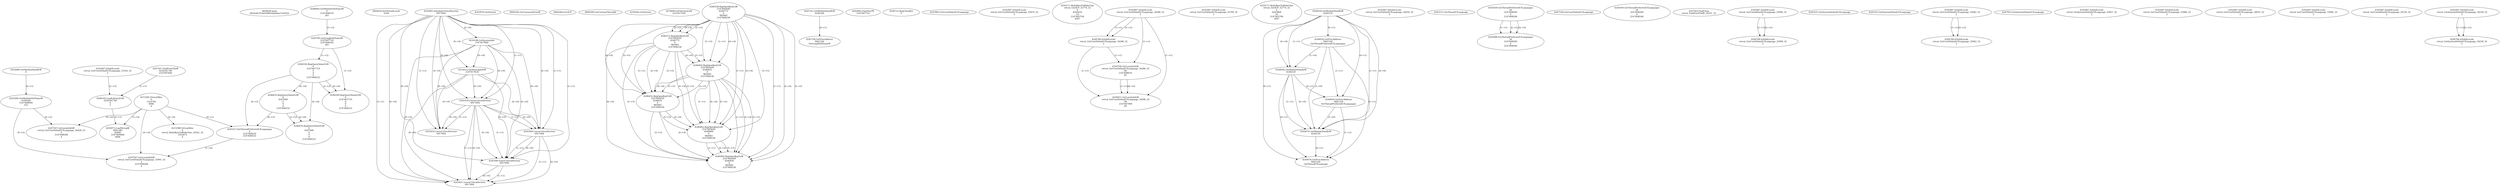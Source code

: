 // Global SCDG with merge call
digraph {
	0 [label="6850628.main
0024a8a7fcdd32f0fedebe0ee7ce9226"]
	1 [label="4254480.GetModuleHandleW
0"]
	2 [label="6844434.SetThreadLocale
1024"]
	3 [label="4243965.InitializeCriticalSection
6917004"]
	4 [label="4243979.GetVersion
"]
	5 [label="4250188.GetSystemInfo
2147417660"]
	3 -> 5 [label="(0-->0)"]
	6 [label="6844540.GetCommandLineW
"]
	7 [label="4214413.GetStartupInfoW
2147417624"]
	3 -> 7 [label="(0-->0)"]
	5 -> 7 [label="(0-->0)"]
	8 [label="6844560.GetACP
"]
	9 [label="6844580.GetCurrentThreadId
"]
	10 [label="4250204.GetVersion
"]
	11 [label="4276690.GetVersionExW
2147417420"]
	12 [label="4243306.GetModuleFileNameW
4194304
2147408904
522"]
	1 -> 12 [label="(0-->1)"]
	13 [label="4248064.GetModuleFileNameW
0
2147408370
261"]
	14 [label="4215383.VirtualAlloc
0
1310704
4096
4"]
	15 [label="4246338.RegOpenKeyExW
2147483649
4246772
0
983065
2147408236"]
	16 [label="4246372.RegOpenKeyExW
2147483650
4246772
0
983065
2147408236"]
	15 -> 16 [label="(2-->2)"]
	15 -> 16 [label="(4-->4)"]
	15 -> 16 [label="(5-->5)"]
	17 [label="4245741.GetModuleHandleW
4246160"]
	18 [label="4245758.GetProcAddress
9441320
GetLongPathNameW"]
	17 -> 18 [label="(0-->1)"]
	19 [label="4245785.GetLongPathNameW
2147407710
2147406542
261"]
	13 -> 19 [label="(3-->3)"]
	20 [label="4245683.CharNextW
2147407716"]
	21 [label="4246556.RegQueryValueExW
0
2147407710
0
0
0
2147408232"]
	19 -> 21 [label="(1-->2)"]
	22 [label="4246599.RegQueryValueExW
0
2147407710
0
0
0
2147408232"]
	19 -> 22 [label="(1-->2)"]
	21 -> 22 [label="(2-->2)"]
	21 -> 22 [label="(6-->6)"]
	23 [label="4246722.RegCloseKey
0"]
	24 [label="4247883.GetUserDefaultUILanguage
"]
	25 [label="4245418.EnterCriticalSection
6917004"]
	3 -> 25 [label="(1-->1)"]
	3 -> 25 [label="(0-->0)"]
	5 -> 25 [label="(0-->0)"]
	7 -> 25 [label="(0-->0)"]
	26 [label="4245469.LeaveCriticalSection
6917004"]
	3 -> 26 [label="(1-->1)"]
	25 -> 26 [label="(1-->1)"]
	3 -> 26 [label="(0-->0)"]
	5 -> 26 [label="(0-->0)"]
	7 -> 26 [label="(0-->0)"]
	25 -> 26 [label="(0-->0)"]
	27 [label="4245487.IsValidLocale
retval_GetUserDefaultUILanguage_33970_32
2"]
	28 [label="4250171.MultiByteToWideChar
retval_GetACP_32774_32
0
4243616
14
2147403704
2047"]
	29 [label="4246402.RegOpenKeyExW
2147483649
4246832
0
983065
2147408236"]
	15 -> 29 [label="(1-->1)"]
	15 -> 29 [label="(4-->4)"]
	16 -> 29 [label="(4-->4)"]
	15 -> 29 [label="(5-->5)"]
	16 -> 29 [label="(5-->5)"]
	30 [label="4246432.RegOpenKeyExW
2147483650
4246832
0
983065
2147408236"]
	16 -> 30 [label="(1-->1)"]
	29 -> 30 [label="(2-->2)"]
	15 -> 30 [label="(4-->4)"]
	16 -> 30 [label="(4-->4)"]
	29 -> 30 [label="(4-->4)"]
	15 -> 30 [label="(5-->5)"]
	16 -> 30 [label="(5-->5)"]
	29 -> 30 [label="(5-->5)"]
	31 [label="4246462.RegOpenKeyExW
2147483649
4246884
0
983065
2147408236"]
	15 -> 31 [label="(1-->1)"]
	29 -> 31 [label="(1-->1)"]
	15 -> 31 [label="(4-->4)"]
	16 -> 31 [label="(4-->4)"]
	29 -> 31 [label="(4-->4)"]
	30 -> 31 [label="(4-->4)"]
	15 -> 31 [label="(5-->5)"]
	16 -> 31 [label="(5-->5)"]
	29 -> 31 [label="(5-->5)"]
	30 -> 31 [label="(5-->5)"]
	32 [label="4245487.IsValidLocale
retval_GetUserDefaultUILanguage_34286_32
2"]
	33 [label="4244766.IsValidLocale
retval_GetUserDefaultUILanguage_34286_32
2"]
	32 -> 33 [label="(1-->1)"]
	32 -> 33 [label="(2-->2)"]
	34 [label="4244794.GetLocaleInfoW
retval_GetUserDefaultUILanguage_34286_32
89
2147408070
85"]
	32 -> 34 [label="(1-->1)"]
	33 -> 34 [label="(1-->1)"]
	35 [label="4244811.GetLocaleInfoW
retval_GetUserDefaultUILanguage_34286_32
90
2147407900
85"]
	32 -> 35 [label="(1-->1)"]
	33 -> 35 [label="(1-->1)"]
	34 -> 35 [label="(1-->1)"]
	34 -> 35 [label="(4-->4)"]
	36 [label="4245487.IsValidLocale
retval_GetUserDefaultUILanguage_33749_32
2"]
	37 [label="4250171.MultiByteToWideChar
retval_GetACP_32774_32
0
4243868
10
2147403704
2047"]
	38 [label="4215588.VirtualAlloc
0
retval_MultiByteToWideChar_34541_32
1052672
4"]
	14 -> 38 [label="(4-->4)"]
	39 [label="4246635.RegQueryValueExW
0
4247000
0
0
0
2147408232"]
	21 -> 39 [label="(6-->6)"]
	40 [label="4246676.RegQueryValueExW
0
4247000
0
0
0
2147408232"]
	39 -> 40 [label="(2-->2)"]
	21 -> 40 [label="(6-->6)"]
	39 -> 40 [label="(6-->6)"]
	41 [label="4244018.GetModuleHandleW
4244120"]
	42 [label="4244024.GetProcAddress
9441320
GetThreadPreferredUILanguages"]
	41 -> 42 [label="(0-->1)"]
	43 [label="4244044.GetModuleHandleW
4244120"]
	41 -> 43 [label="(1-->1)"]
	41 -> 43 [label="(0-->0)"]
	42 -> 43 [label="(1-->0)"]
	44 [label="4244050.GetProcAddress
9441320
SetThreadPreferredUILanguages"]
	41 -> 44 [label="(0-->1)"]
	42 -> 44 [label="(1-->1)"]
	43 -> 44 [label="(0-->1)"]
	45 [label="4244070.GetModuleHandleW
4244120"]
	41 -> 45 [label="(1-->1)"]
	43 -> 45 [label="(1-->1)"]
	41 -> 45 [label="(0-->0)"]
	42 -> 45 [label="(1-->0)"]
	43 -> 45 [label="(0-->0)"]
	44 -> 45 [label="(1-->0)"]
	46 [label="4244076.GetProcAddress
9441320
GetThreadUILanguage"]
	41 -> 46 [label="(0-->1)"]
	42 -> 46 [label="(1-->1)"]
	43 -> 46 [label="(0-->1)"]
	44 -> 46 [label="(1-->1)"]
	45 -> 46 [label="(0-->1)"]
	47 [label="4245487.IsValidLocale
retval_GetUserDefaultUILanguage_34050_32
2"]
	48 [label="4245121.GetThreadUILanguage
"]
	49 [label="4245059.GetThreadPreferredUILanguages
56
2147408200
0
2147408240"]
	50 [label="4245088.GetThreadPreferredUILanguages
56
2147408200
0
2147408240"]
	49 -> 50 [label="(1-->1)"]
	49 -> 50 [label="(2-->2)"]
	49 -> 50 [label="(4-->4)"]
	51 [label="4245580.EnterCriticalSection
6917004"]
	3 -> 51 [label="(1-->1)"]
	25 -> 51 [label="(1-->1)"]
	26 -> 51 [label="(1-->1)"]
	3 -> 51 [label="(0-->0)"]
	5 -> 51 [label="(0-->0)"]
	7 -> 51 [label="(0-->0)"]
	25 -> 51 [label="(0-->0)"]
	26 -> 51 [label="(0-->0)"]
	52 [label="4245621.LeaveCriticalSection
6917004"]
	3 -> 52 [label="(1-->1)"]
	25 -> 52 [label="(1-->1)"]
	26 -> 52 [label="(1-->1)"]
	51 -> 52 [label="(1-->1)"]
	3 -> 52 [label="(0-->0)"]
	5 -> 52 [label="(0-->0)"]
	7 -> 52 [label="(0-->0)"]
	25 -> 52 [label="(0-->0)"]
	26 -> 52 [label="(0-->0)"]
	51 -> 52 [label="(0-->0)"]
	53 [label="4247558.GetUserDefaultUILanguage
"]
	54 [label="4247567.GetLocaleInfoW
retval_GetUserDefaultUILanguage_34428_32
3
2147408268
4"]
	12 -> 54 [label="(0-->2)"]
	14 -> 54 [label="(4-->4)"]
	55 [label="4247247.FindFirstFileW
3224341740
2147407640"]
	56 [label="4245487.IsValidLocale
retval_GetUserDefaultUILanguage_33182_32
2"]
	57 [label="4245059.GetThreadPreferredUILanguages
56
2147408200
0
2147408244"]
	58 [label="4245215.SetThreadPreferredUILanguages
4
2147408220
2147408232"]
	14 -> 58 [label="(4-->1)"]
	21 -> 58 [label="(6-->3)"]
	39 -> 58 [label="(6-->3)"]
	59 [label="4247567.GetLocaleInfoW
retval_GetUserDefaultUILanguage_33991_32
3
2147408268
4"]
	12 -> 59 [label="(0-->2)"]
	14 -> 59 [label="(4-->4)"]
	58 -> 59 [label="(1-->4)"]
	60 [label="4247263.FindClose
retval_FindFirstFileW_34251_32"]
	61 [label="4248145.LoadLibraryExW
3224341740
0
2"]
	55 -> 61 [label="(1-->1)"]
	56 -> 61 [label="(2-->3)"]
	62 [label="4250073.LoadStringW
9441340
65485
2147409468
4096"]
	61 -> 62 [label="(0-->1)"]
	14 -> 62 [label="(3-->4)"]
	63 [label="4246492.RegOpenKeyExW
2147483649
4246936
0
983065
2147408236"]
	15 -> 63 [label="(1-->1)"]
	29 -> 63 [label="(1-->1)"]
	31 -> 63 [label="(1-->1)"]
	15 -> 63 [label="(4-->4)"]
	16 -> 63 [label="(4-->4)"]
	29 -> 63 [label="(4-->4)"]
	30 -> 63 [label="(4-->4)"]
	31 -> 63 [label="(4-->4)"]
	15 -> 63 [label="(5-->5)"]
	16 -> 63 [label="(5-->5)"]
	29 -> 63 [label="(5-->5)"]
	30 -> 63 [label="(5-->5)"]
	31 -> 63 [label="(5-->5)"]
	64 [label="4245487.IsValidLocale
retval_GetUserDefaultUILanguage_32990_32
2"]
	65 [label="4244766.IsValidLocale
retval_GetUserDefaultUILanguage_32990_32
2"]
	64 -> 65 [label="(1-->1)"]
	64 -> 65 [label="(2-->2)"]
	66 [label="4245525.GetSystemDefaultUILanguage
"]
	67 [label="4245552.GetSystemDefaultUILanguage
"]
	68 [label="4245487.IsValidLocale
retval_GetUserDefaultUILanguage_33942_32
2"]
	69 [label="4245454.LeaveCriticalSection
6917004"]
	3 -> 69 [label="(1-->1)"]
	25 -> 69 [label="(1-->1)"]
	3 -> 69 [label="(0-->0)"]
	5 -> 69 [label="(0-->0)"]
	7 -> 69 [label="(0-->0)"]
	25 -> 69 [label="(0-->0)"]
	70 [label="4247923.GetSystemDefaultUILanguage
"]
	71 [label="4245487.IsValidLocale
retval_GetSystemDefaultUILanguage_33957_32
2"]
	72 [label="4245487.IsValidLocale
retval_GetUserDefaultUILanguage_33966_32
2"]
	73 [label="4245487.IsValidLocale
retval_GetUserDefaultUILanguage_34035_32
2"]
	74 [label="4245487.IsValidLocale
retval_GetUserDefaultUILanguage_33982_32
2"]
	75 [label="4245487.IsValidLocale
retval_GetUserDefaultUILanguage_34156_32
2"]
	76 [label="4244766.IsValidLocale
retval_GetUserDefaultUILanguage_33942_32
2"]
	68 -> 76 [label="(1-->1)"]
	68 -> 76 [label="(2-->2)"]
	77 [label="4245487.IsValidLocale
retval_GetSystemDefaultUILanguage_34238_32
2"]
	78 [label="4244766.IsValidLocale
retval_GetSystemDefaultUILanguage_34238_32
2"]
	77 -> 78 [label="(1-->1)"]
	77 -> 78 [label="(2-->2)"]
}

